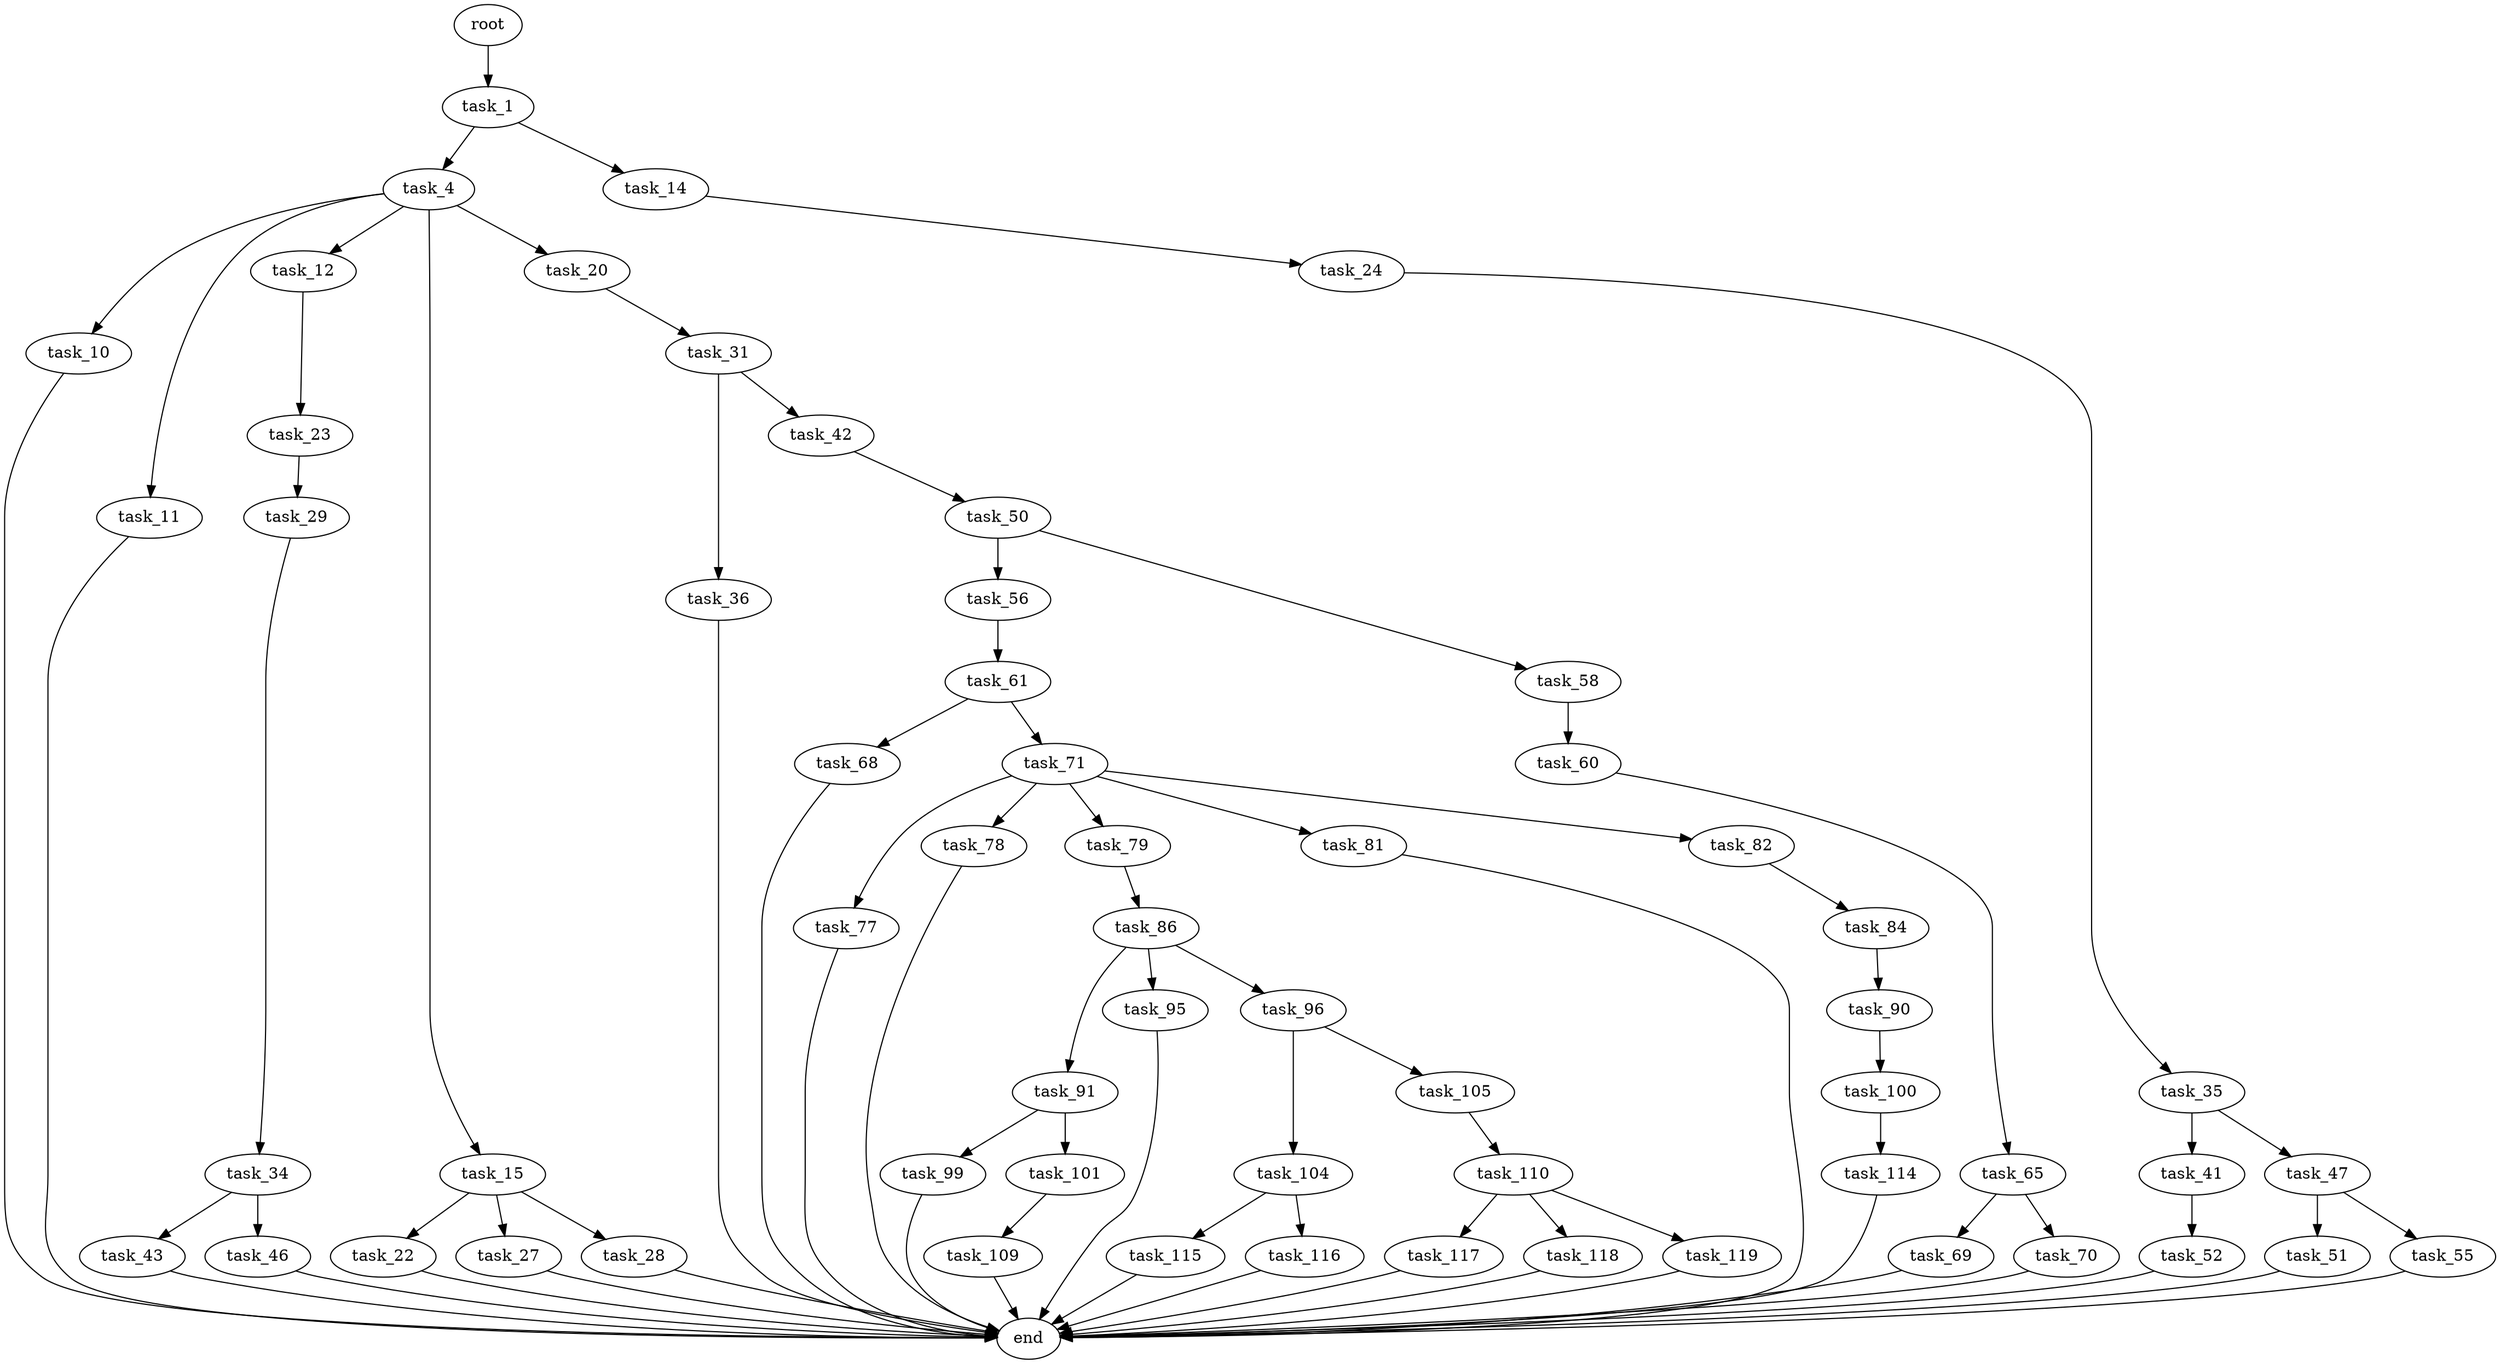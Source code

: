 digraph G {
  root [size="0.000000"];
  task_1 [size="13060832832.000000"];
  task_4 [size="19101770328.000000"];
  task_14 [size="368293445632.000000"];
  task_10 [size="1019945347412.000000"];
  task_11 [size="11204053308.000000"];
  task_12 [size="33414741000.000000"];
  task_15 [size="7964737366.000000"];
  task_20 [size="68719476736.000000"];
  end [size="0.000000"];
  task_23 [size="8589934592.000000"];
  task_24 [size="28243345972.000000"];
  task_22 [size="6195453688.000000"];
  task_27 [size="140408792940.000000"];
  task_28 [size="1073741824000.000000"];
  task_31 [size="34926233819.000000"];
  task_29 [size="1145673187639.000000"];
  task_35 [size="8158116866.000000"];
  task_34 [size="231928233984.000000"];
  task_36 [size="134217728000.000000"];
  task_42 [size="600847113474.000000"];
  task_43 [size="8589934592.000000"];
  task_46 [size="36666384144.000000"];
  task_41 [size="22247230575.000000"];
  task_47 [size="549755813888.000000"];
  task_52 [size="1819914879.000000"];
  task_50 [size="30546094546.000000"];
  task_51 [size="6055031966.000000"];
  task_55 [size="4117835670.000000"];
  task_56 [size="439619793522.000000"];
  task_58 [size="1073741824000.000000"];
  task_61 [size="3515106970.000000"];
  task_60 [size="8589934592.000000"];
  task_65 [size="8589934592.000000"];
  task_68 [size="4763218769.000000"];
  task_71 [size="73001864836.000000"];
  task_69 [size="1073741824000.000000"];
  task_70 [size="68719476736.000000"];
  task_77 [size="69580122363.000000"];
  task_78 [size="1073741824000.000000"];
  task_79 [size="134217728000.000000"];
  task_81 [size="1073741824000.000000"];
  task_82 [size="20991480892.000000"];
  task_86 [size="32588697050.000000"];
  task_84 [size="7230075280.000000"];
  task_90 [size="11926585646.000000"];
  task_91 [size="549755813888.000000"];
  task_95 [size="4081610193.000000"];
  task_96 [size="68719476736.000000"];
  task_100 [size="782757789696.000000"];
  task_99 [size="22498377350.000000"];
  task_101 [size="28991029248.000000"];
  task_104 [size="1564971140.000000"];
  task_105 [size="397352182530.000000"];
  task_114 [size="134217728000.000000"];
  task_109 [size="9184863019.000000"];
  task_115 [size="172223252247.000000"];
  task_116 [size="8589934592.000000"];
  task_110 [size="116630334964.000000"];
  task_117 [size="29815860640.000000"];
  task_118 [size="1073741824000.000000"];
  task_119 [size="926392601.000000"];

  root -> task_1 [size="1.000000"];
  task_1 -> task_4 [size="679477248.000000"];
  task_1 -> task_14 [size="679477248.000000"];
  task_4 -> task_10 [size="679477248.000000"];
  task_4 -> task_11 [size="679477248.000000"];
  task_4 -> task_12 [size="679477248.000000"];
  task_4 -> task_15 [size="679477248.000000"];
  task_4 -> task_20 [size="679477248.000000"];
  task_14 -> task_24 [size="411041792.000000"];
  task_10 -> end [size="1.000000"];
  task_11 -> end [size="1.000000"];
  task_12 -> task_23 [size="536870912.000000"];
  task_15 -> task_22 [size="134217728.000000"];
  task_15 -> task_27 [size="134217728.000000"];
  task_15 -> task_28 [size="134217728.000000"];
  task_20 -> task_31 [size="134217728.000000"];
  task_23 -> task_29 [size="33554432.000000"];
  task_24 -> task_35 [size="838860800.000000"];
  task_22 -> end [size="1.000000"];
  task_27 -> end [size="1.000000"];
  task_28 -> end [size="1.000000"];
  task_31 -> task_36 [size="679477248.000000"];
  task_31 -> task_42 [size="679477248.000000"];
  task_29 -> task_34 [size="838860800.000000"];
  task_35 -> task_41 [size="838860800.000000"];
  task_35 -> task_47 [size="838860800.000000"];
  task_34 -> task_43 [size="301989888.000000"];
  task_34 -> task_46 [size="301989888.000000"];
  task_36 -> end [size="1.000000"];
  task_42 -> task_50 [size="838860800.000000"];
  task_43 -> end [size="1.000000"];
  task_46 -> end [size="1.000000"];
  task_41 -> task_52 [size="679477248.000000"];
  task_47 -> task_51 [size="536870912.000000"];
  task_47 -> task_55 [size="536870912.000000"];
  task_52 -> end [size="1.000000"];
  task_50 -> task_56 [size="33554432.000000"];
  task_50 -> task_58 [size="33554432.000000"];
  task_51 -> end [size="1.000000"];
  task_55 -> end [size="1.000000"];
  task_56 -> task_61 [size="679477248.000000"];
  task_58 -> task_60 [size="838860800.000000"];
  task_61 -> task_68 [size="75497472.000000"];
  task_61 -> task_71 [size="75497472.000000"];
  task_60 -> task_65 [size="33554432.000000"];
  task_65 -> task_69 [size="33554432.000000"];
  task_65 -> task_70 [size="33554432.000000"];
  task_68 -> end [size="1.000000"];
  task_71 -> task_77 [size="301989888.000000"];
  task_71 -> task_78 [size="301989888.000000"];
  task_71 -> task_79 [size="301989888.000000"];
  task_71 -> task_81 [size="301989888.000000"];
  task_71 -> task_82 [size="301989888.000000"];
  task_69 -> end [size="1.000000"];
  task_70 -> end [size="1.000000"];
  task_77 -> end [size="1.000000"];
  task_78 -> end [size="1.000000"];
  task_79 -> task_86 [size="209715200.000000"];
  task_81 -> end [size="1.000000"];
  task_82 -> task_84 [size="536870912.000000"];
  task_86 -> task_91 [size="33554432.000000"];
  task_86 -> task_95 [size="33554432.000000"];
  task_86 -> task_96 [size="33554432.000000"];
  task_84 -> task_90 [size="134217728.000000"];
  task_90 -> task_100 [size="209715200.000000"];
  task_91 -> task_99 [size="536870912.000000"];
  task_91 -> task_101 [size="536870912.000000"];
  task_95 -> end [size="1.000000"];
  task_96 -> task_104 [size="134217728.000000"];
  task_96 -> task_105 [size="134217728.000000"];
  task_100 -> task_114 [size="679477248.000000"];
  task_99 -> end [size="1.000000"];
  task_101 -> task_109 [size="75497472.000000"];
  task_104 -> task_115 [size="134217728.000000"];
  task_104 -> task_116 [size="134217728.000000"];
  task_105 -> task_110 [size="411041792.000000"];
  task_114 -> end [size="1.000000"];
  task_109 -> end [size="1.000000"];
  task_115 -> end [size="1.000000"];
  task_116 -> end [size="1.000000"];
  task_110 -> task_117 [size="209715200.000000"];
  task_110 -> task_118 [size="209715200.000000"];
  task_110 -> task_119 [size="209715200.000000"];
  task_117 -> end [size="1.000000"];
  task_118 -> end [size="1.000000"];
  task_119 -> end [size="1.000000"];
}
